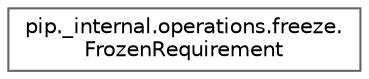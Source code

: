 digraph "Graphical Class Hierarchy"
{
 // LATEX_PDF_SIZE
  bgcolor="transparent";
  edge [fontname=Helvetica,fontsize=10,labelfontname=Helvetica,labelfontsize=10];
  node [fontname=Helvetica,fontsize=10,shape=box,height=0.2,width=0.4];
  rankdir="LR";
  Node0 [id="Node000000",label="pip._internal.operations.freeze.\lFrozenRequirement",height=0.2,width=0.4,color="grey40", fillcolor="white", style="filled",URL="$d6/d3d/classpip_1_1__internal_1_1operations_1_1freeze_1_1FrozenRequirement.html",tooltip=" "];
}
